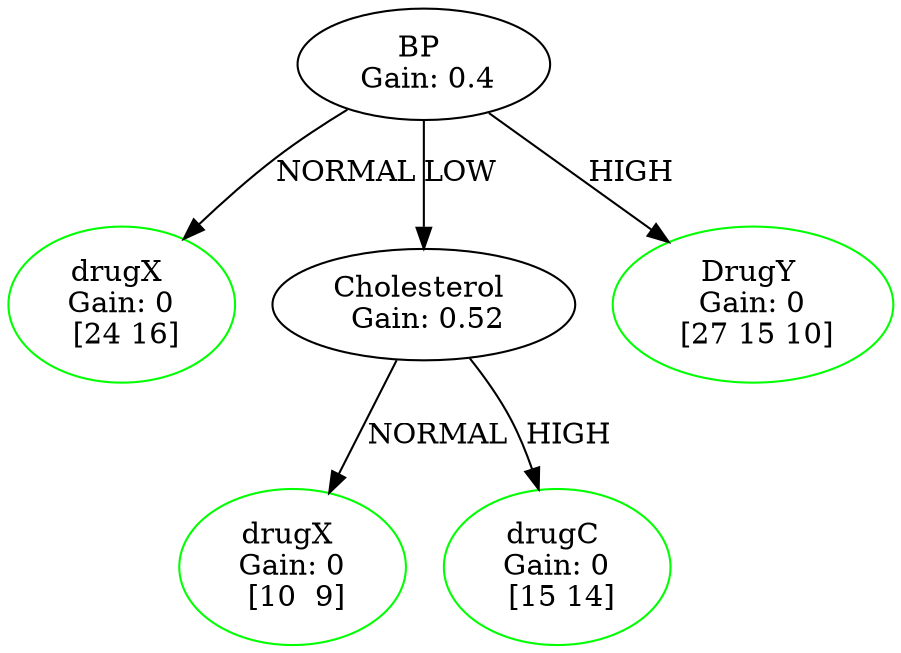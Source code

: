 digraph {
	0 [label="BP 
 Gain: 0.4"]
	20 [label="drugX 
 Gain: 0 
 [24 16]" color=green]
	0 -> 20 [label=NORMAL splines=line]
	21 [label="Cholesterol 
 Gain: 0.52"]
	0 -> 21 [label=LOW splines=line]
	22 [label="drugX 
 Gain: 0 
 [10  9]" color=green]
	21 -> 22 [label=NORMAL splines=line]
	23 [label="drugC 
 Gain: 0 
 [15 14]" color=green]
	21 -> 23 [label=HIGH splines=line]
	24 [label="DrugY 
 Gain: 0 
 [27 15 10]" color=green]
	0 -> 24 [label=HIGH splines=line]
}
